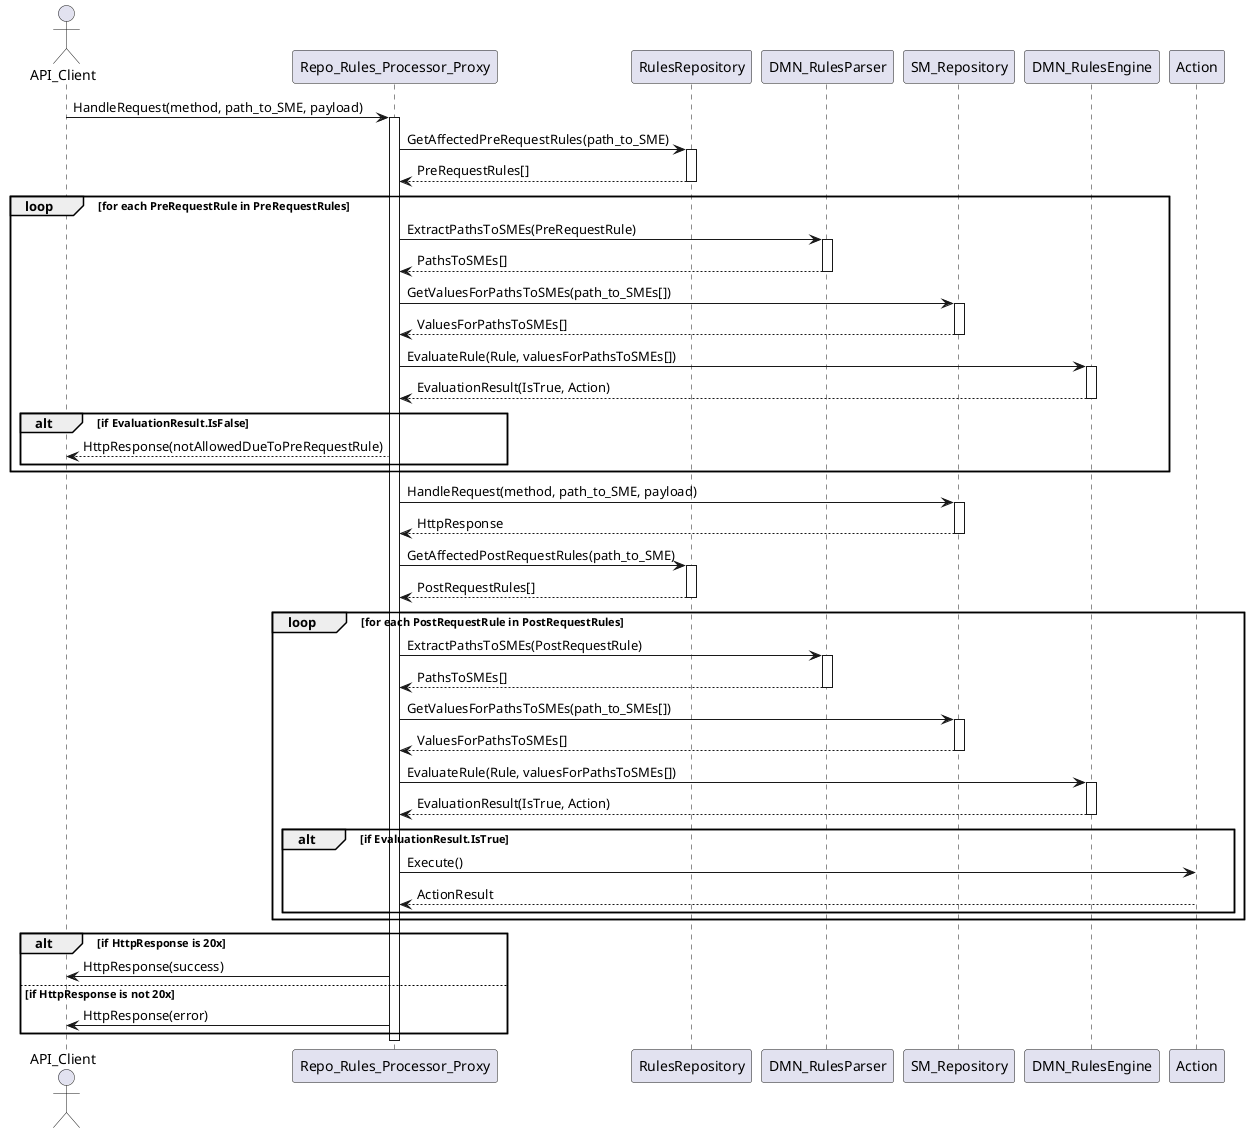 @startuml RulesEngine_Sequence
actor API_Client
API_Client -> Repo_Rules_Processor_Proxy : HandleRequest(method, path_to_SME, payload)
activate Repo_Rules_Processor_Proxy

Repo_Rules_Processor_Proxy -> RulesRepository : GetAffectedPreRequestRules(path_to_SME)
activate RulesRepository
RulesRepository --> Repo_Rules_Processor_Proxy : PreRequestRules[]
deactivate RulesRepository

loop for each PreRequestRule in PreRequestRules
    Repo_Rules_Processor_Proxy -> DMN_RulesParser : ExtractPathsToSMEs(PreRequestRule)
    activate DMN_RulesParser
    DMN_RulesParser --> Repo_Rules_Processor_Proxy : PathsToSMEs[]       
    deactivate DMN_RulesParser

    Repo_Rules_Processor_Proxy -> SM_Repository : GetValuesForPathsToSMEs(path_to_SMEs[])
    activate SM_Repository
    SM_Repository --> Repo_Rules_Processor_Proxy : ValuesForPathsToSMEs[]
    deactivate SM_Repository

    Repo_Rules_Processor_Proxy -> DMN_RulesEngine : EvaluateRule(Rule, valuesForPathsToSMEs[])
    activate DMN_RulesEngine
    DMN_RulesEngine --> Repo_Rules_Processor_Proxy : EvaluationResult(IsTrue, Action)
    deactivate DMN_RulesEngine
    
    alt if EvaluationResult.IsFalse
        Repo_Rules_Processor_Proxy --> API_Client : HttpResponse(notAllowedDueToPreRequestRule)            
    end        
end

Repo_Rules_Processor_Proxy -> SM_Repository : HandleRequest(method, path_to_SME, payload)
activate SM_Repository
SM_Repository --> Repo_Rules_Processor_Proxy : HttpResponse
deactivate SM_Repository

Repo_Rules_Processor_Proxy -> RulesRepository : GetAffectedPostRequestRules(path_to_SME)
activate RulesRepository
RulesRepository --> Repo_Rules_Processor_Proxy : PostRequestRules[]
deactivate RulesRepository


loop for each PostRequestRule in PostRequestRules
    Repo_Rules_Processor_Proxy -> DMN_RulesParser : ExtractPathsToSMEs(PostRequestRule)
    activate DMN_RulesParser
    DMN_RulesParser --> Repo_Rules_Processor_Proxy : PathsToSMEs[]       
    deactivate DMN_RulesParser

    Repo_Rules_Processor_Proxy -> SM_Repository : GetValuesForPathsToSMEs(path_to_SMEs[])
    activate SM_Repository
    SM_Repository --> Repo_Rules_Processor_Proxy : ValuesForPathsToSMEs[]
    deactivate SM_Repository

    Repo_Rules_Processor_Proxy -> DMN_RulesEngine : EvaluateRule(Rule, valuesForPathsToSMEs[])
    activate DMN_RulesEngine
    DMN_RulesEngine --> Repo_Rules_Processor_Proxy : EvaluationResult(IsTrue, Action)
    deactivate DMN_RulesEngine
    
    alt if EvaluationResult.IsTrue
        Repo_Rules_Processor_Proxy -> Action : Execute()
        Action --> Repo_Rules_Processor_Proxy : ActionResult    
    end
 
end


alt if HttpResponse is 20x
    Repo_Rules_Processor_Proxy -> API_Client : HttpResponse(success)
else if HttpResponse is not 20x 
    Repo_Rules_Processor_Proxy -> API_Client : HttpResponse(error)
end

deactivate Repo_Rules_Processor_Proxy

@enduml